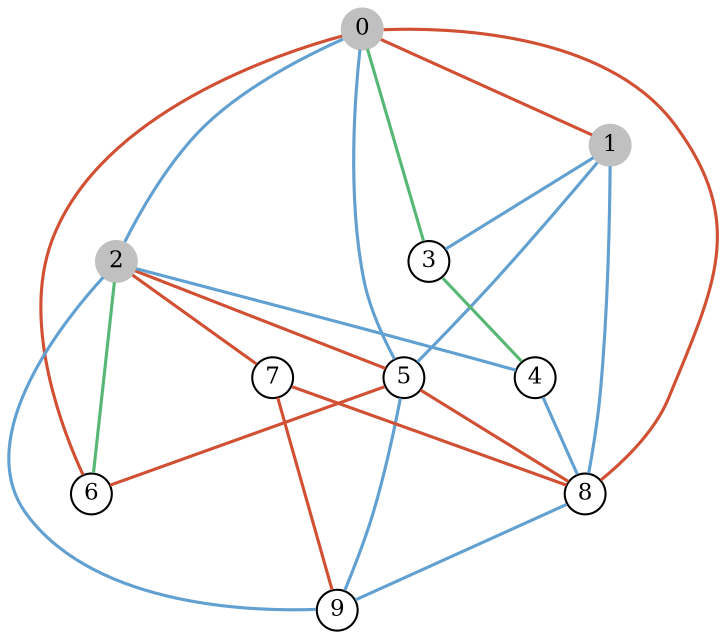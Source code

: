 graph {
node [shape=circle, height=.15, label="", margin=0.02];
splines=true;
                  sep="+25,25";
                  overlap=scalexy;
                  nodesep=0.6;
                  node [fontsize=11];
0 [label="0", style=filled, color=gray]
0 -- 1 [color="#d15033", penwidth=1.5]
0 -- 2 [color="#61a0d0", penwidth=1.5]
0 -- 3 [color="#56b874", penwidth=1.5]
0 -- 5 [color="#61a0d0", penwidth=1.5]
0 -- 6 [color="#d15033", penwidth=1.5]
0 -- 8 [color="#d15033", penwidth=1.5]
1 [label="1", style=filled, color=gray]
1 -- 3 [color="#61a0d0", penwidth=1.5]
1 -- 5 [color="#61a0d0", penwidth=1.5]
1 -- 8 [color="#61a0d0", penwidth=1.5]
2 [label="2", style=filled, color=gray]
2 -- 4 [color="#61a0d0", penwidth=1.5]
2 -- 5 [color="#d15033", penwidth=1.5]
2 -- 6 [color="#56b874", penwidth=1.5]
2 -- 7 [color="#d15033", penwidth=1.5]
2 -- 9 [color="#61a0d0", penwidth=1.5]
3 [label="3"]
3 -- 4 [color="#56b874", penwidth=1.5]
4 [label="4"]
4 -- 8 [color="#61a0d0", penwidth=1.5]
5 [label="5"]
5 -- 6 [color="#d15033", penwidth=1.5]
5 -- 8 [color="#d15033", penwidth=1.5]
5 -- 9 [color="#61a0d0", penwidth=1.5]
6 [label="6"]
7 [label="7"]
7 -- 8 [color="#d15033", penwidth=1.5]
7 -- 9 [color="#d15033", penwidth=1.5]
8 [label="8"]
8 -- 9 [color="#61a0d0", penwidth=1.5]
9 [label="9"]
}